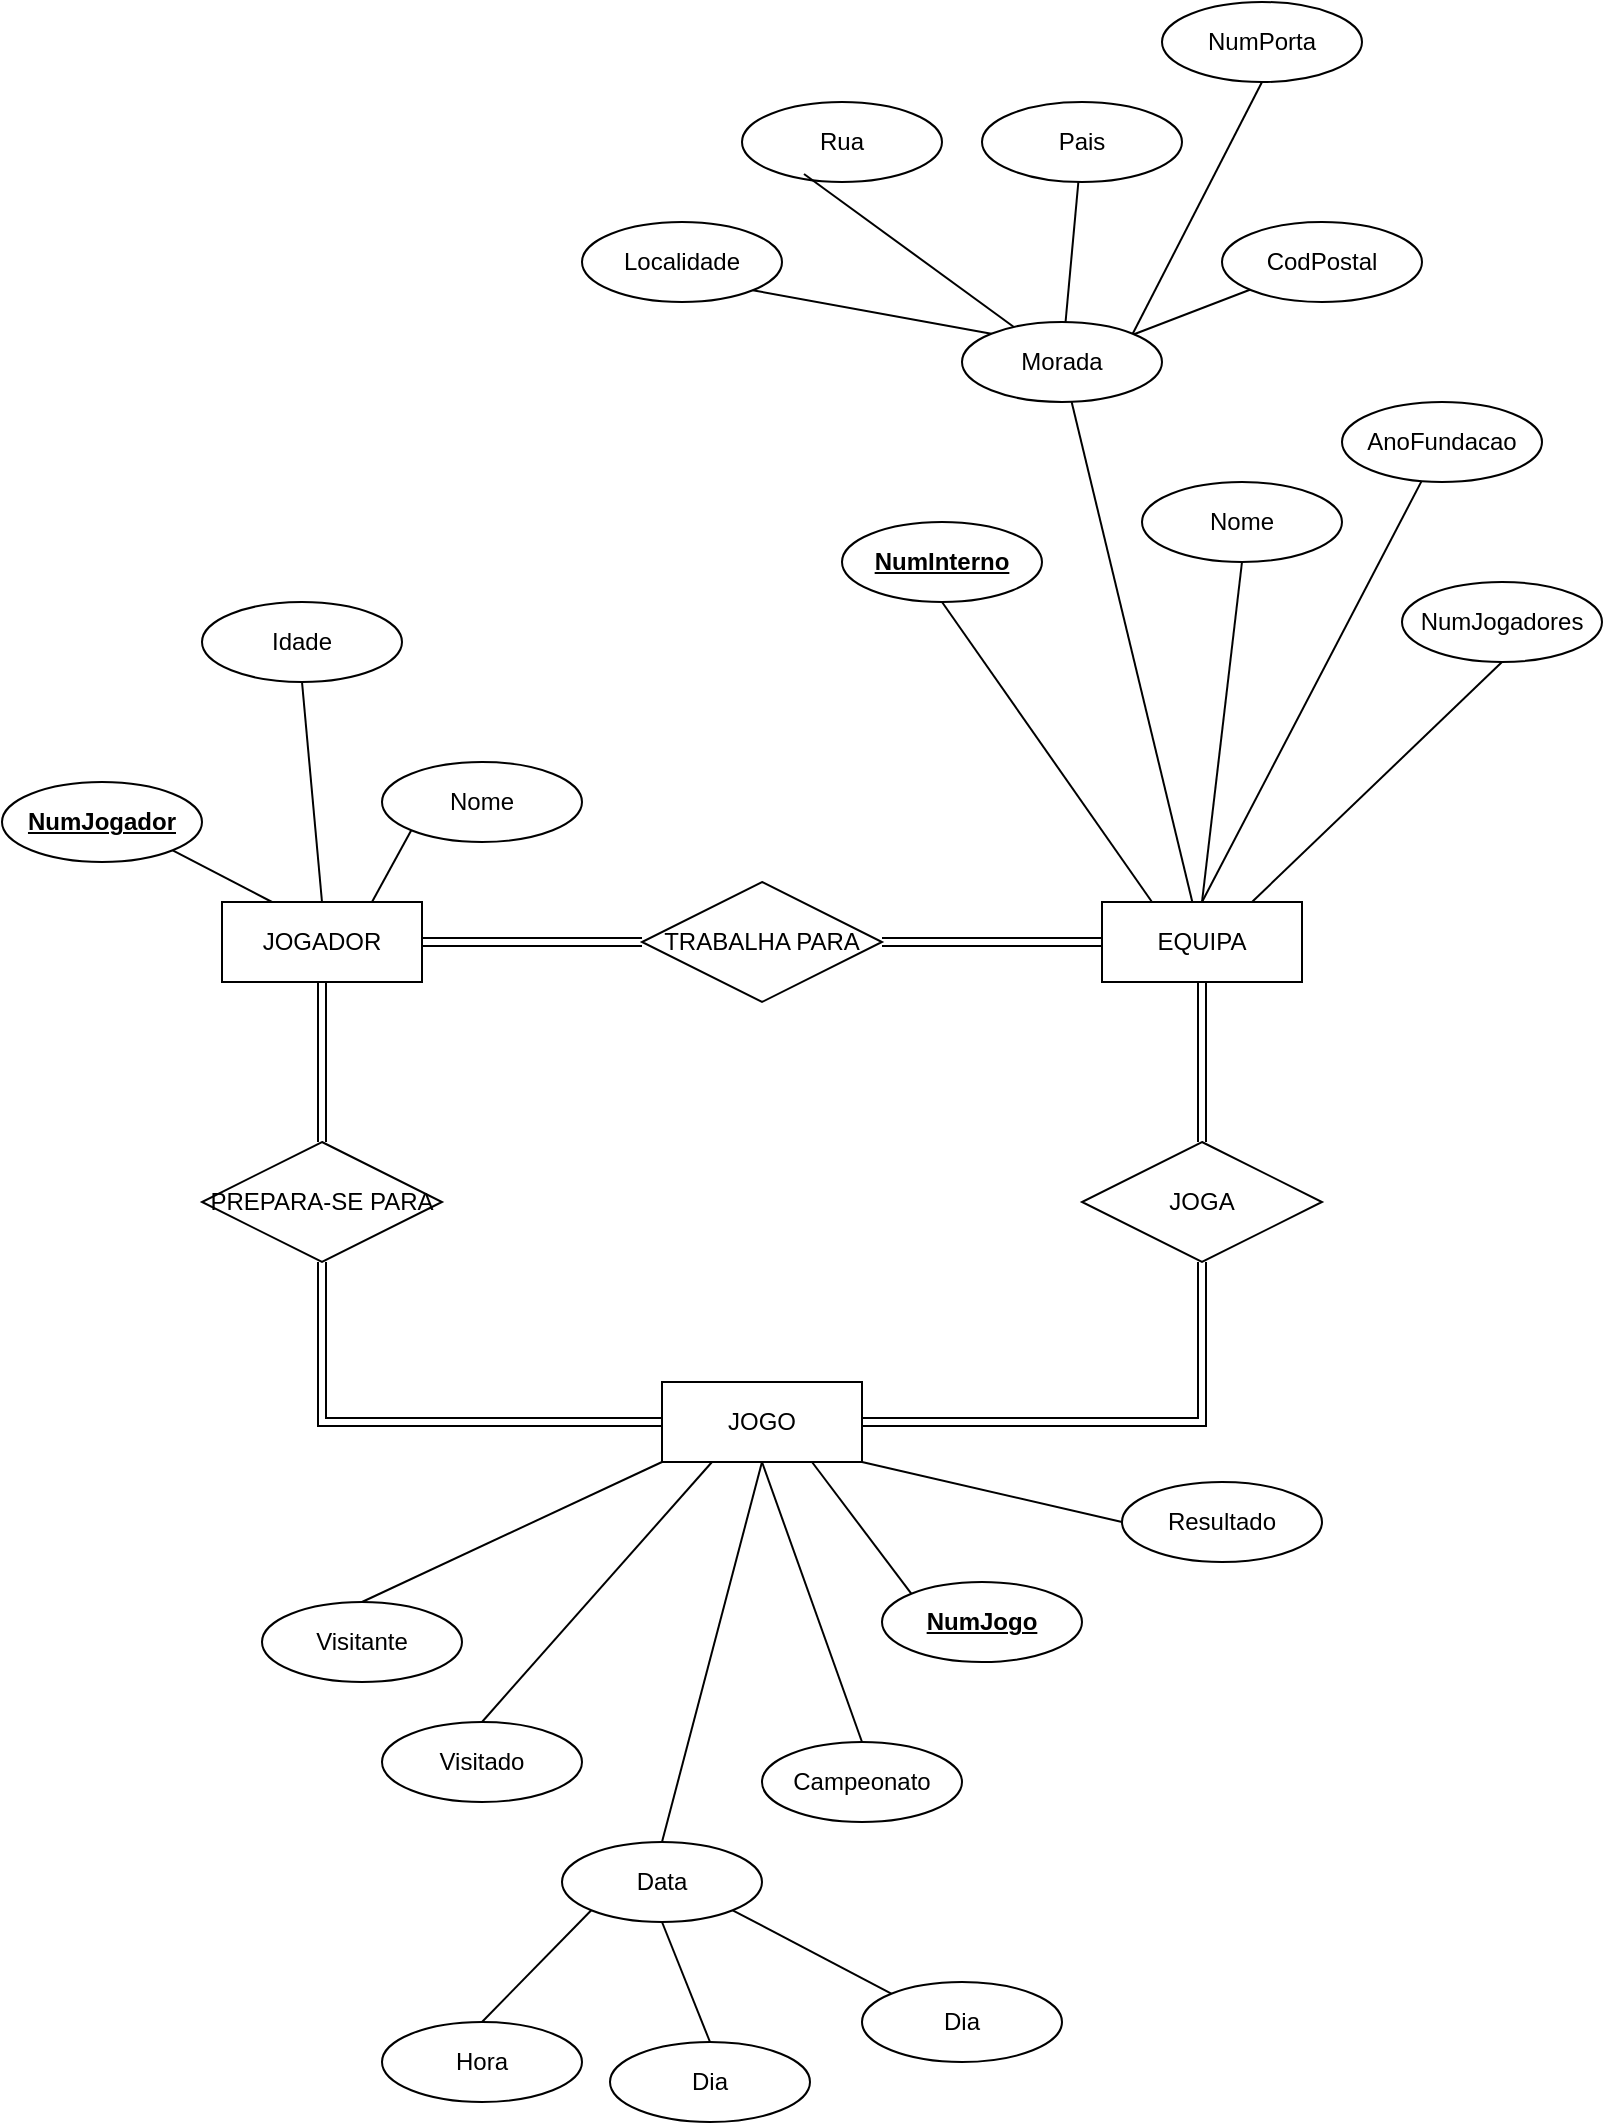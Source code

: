 <mxfile version="24.7.16">
  <diagram name="Página-1" id="6XLkfUSnirPj5O5GOv8P">
    <mxGraphModel dx="1194" dy="750" grid="1" gridSize="10" guides="1" tooltips="1" connect="1" arrows="1" fold="1" page="1" pageScale="1" pageWidth="827" pageHeight="1169" math="0" shadow="0">
      <root>
        <mxCell id="0" />
        <mxCell id="1" parent="0" />
        <mxCell id="cDllrg2Sffgif7WTF57z-7" style="edgeStyle=orthogonalEdgeStyle;rounded=0;orthogonalLoop=1;jettySize=auto;html=1;exitX=1;exitY=0.5;exitDx=0;exitDy=0;entryX=0;entryY=0.5;entryDx=0;entryDy=0;shape=link;" edge="1" parent="1" source="cDllrg2Sffgif7WTF57z-1" target="cDllrg2Sffgif7WTF57z-4">
          <mxGeometry relative="1" as="geometry" />
        </mxCell>
        <mxCell id="cDllrg2Sffgif7WTF57z-8" style="edgeStyle=orthogonalEdgeStyle;rounded=0;orthogonalLoop=1;jettySize=auto;html=1;exitX=0.5;exitY=1;exitDx=0;exitDy=0;entryX=0.5;entryY=0;entryDx=0;entryDy=0;shape=link;" edge="1" parent="1" source="cDllrg2Sffgif7WTF57z-1" target="cDllrg2Sffgif7WTF57z-49">
          <mxGeometry relative="1" as="geometry">
            <Array as="points">
              <mxPoint x="170" y="660" />
            </Array>
          </mxGeometry>
        </mxCell>
        <mxCell id="cDllrg2Sffgif7WTF57z-1" value="JOGADOR" style="whiteSpace=wrap;html=1;align=center;" vertex="1" parent="1">
          <mxGeometry x="120" y="540" width="100" height="40" as="geometry" />
        </mxCell>
        <mxCell id="cDllrg2Sffgif7WTF57z-47" style="edgeStyle=orthogonalEdgeStyle;rounded=0;orthogonalLoop=1;jettySize=auto;html=1;exitX=0.5;exitY=1;exitDx=0;exitDy=0;entryX=0.5;entryY=0;entryDx=0;entryDy=0;shape=link;" edge="1" parent="1" source="cDllrg2Sffgif7WTF57z-2" target="cDllrg2Sffgif7WTF57z-27">
          <mxGeometry relative="1" as="geometry" />
        </mxCell>
        <mxCell id="cDllrg2Sffgif7WTF57z-2" value="EQUIPA" style="whiteSpace=wrap;html=1;align=center;" vertex="1" parent="1">
          <mxGeometry x="560" y="540" width="100" height="40" as="geometry" />
        </mxCell>
        <mxCell id="cDllrg2Sffgif7WTF57z-3" value="JOGO" style="whiteSpace=wrap;html=1;align=center;" vertex="1" parent="1">
          <mxGeometry x="340" y="780" width="100" height="40" as="geometry" />
        </mxCell>
        <mxCell id="cDllrg2Sffgif7WTF57z-6" style="edgeStyle=orthogonalEdgeStyle;rounded=0;orthogonalLoop=1;jettySize=auto;html=1;exitX=1;exitY=0.5;exitDx=0;exitDy=0;entryX=0;entryY=0.5;entryDx=0;entryDy=0;shape=link;" edge="1" parent="1" source="cDllrg2Sffgif7WTF57z-4" target="cDllrg2Sffgif7WTF57z-2">
          <mxGeometry relative="1" as="geometry" />
        </mxCell>
        <mxCell id="cDllrg2Sffgif7WTF57z-4" value="TRABALHA PARA" style="shape=rhombus;perimeter=rhombusPerimeter;whiteSpace=wrap;html=1;align=center;" vertex="1" parent="1">
          <mxGeometry x="330" y="530" width="120" height="60" as="geometry" />
        </mxCell>
        <mxCell id="cDllrg2Sffgif7WTF57z-9" value="Idade" style="ellipse;whiteSpace=wrap;html=1;align=center;" vertex="1" parent="1">
          <mxGeometry x="110" y="390" width="100" height="40" as="geometry" />
        </mxCell>
        <mxCell id="cDllrg2Sffgif7WTF57z-10" value="NumJogador" style="ellipse;whiteSpace=wrap;html=1;align=center;fontStyle=5" vertex="1" parent="1">
          <mxGeometry x="10" y="480" width="100" height="40" as="geometry" />
        </mxCell>
        <mxCell id="cDllrg2Sffgif7WTF57z-11" value="Nome" style="ellipse;whiteSpace=wrap;html=1;align=center;" vertex="1" parent="1">
          <mxGeometry x="200" y="470" width="100" height="40" as="geometry" />
        </mxCell>
        <mxCell id="cDllrg2Sffgif7WTF57z-15" value="" style="endArrow=none;html=1;rounded=0;exitX=1;exitY=1;exitDx=0;exitDy=0;entryX=0.25;entryY=0;entryDx=0;entryDy=0;" edge="1" parent="1" source="cDllrg2Sffgif7WTF57z-10" target="cDllrg2Sffgif7WTF57z-1">
          <mxGeometry relative="1" as="geometry">
            <mxPoint x="120" y="510" as="sourcePoint" />
            <mxPoint x="280" y="510" as="targetPoint" />
          </mxGeometry>
        </mxCell>
        <mxCell id="cDllrg2Sffgif7WTF57z-16" value="" style="endArrow=none;html=1;rounded=0;exitX=0;exitY=1;exitDx=0;exitDy=0;entryX=0.75;entryY=0;entryDx=0;entryDy=0;" edge="1" parent="1" source="cDllrg2Sffgif7WTF57z-11" target="cDllrg2Sffgif7WTF57z-1">
          <mxGeometry relative="1" as="geometry">
            <mxPoint x="105" y="524" as="sourcePoint" />
            <mxPoint x="155" y="550" as="targetPoint" />
            <Array as="points" />
          </mxGeometry>
        </mxCell>
        <mxCell id="cDllrg2Sffgif7WTF57z-17" value="" style="endArrow=none;html=1;rounded=0;exitX=0.5;exitY=1;exitDx=0;exitDy=0;entryX=0.5;entryY=0;entryDx=0;entryDy=0;" edge="1" parent="1" source="cDllrg2Sffgif7WTF57z-9" target="cDllrg2Sffgif7WTF57z-1">
          <mxGeometry relative="1" as="geometry">
            <mxPoint x="225" y="514" as="sourcePoint" />
            <mxPoint x="180" y="550" as="targetPoint" />
            <Array as="points" />
          </mxGeometry>
        </mxCell>
        <mxCell id="cDllrg2Sffgif7WTF57z-18" value="Nome" style="ellipse;whiteSpace=wrap;html=1;align=center;" vertex="1" parent="1">
          <mxGeometry x="580" y="330" width="100" height="40" as="geometry" />
        </mxCell>
        <mxCell id="cDllrg2Sffgif7WTF57z-19" value="NumJogadores" style="ellipse;whiteSpace=wrap;html=1;align=center;" vertex="1" parent="1">
          <mxGeometry x="710" y="380" width="100" height="40" as="geometry" />
        </mxCell>
        <mxCell id="cDllrg2Sffgif7WTF57z-21" value="" style="endArrow=none;html=1;rounded=0;exitX=0.5;exitY=0;exitDx=0;exitDy=0;entryX=0.5;entryY=1;entryDx=0;entryDy=0;" edge="1" parent="1" source="cDllrg2Sffgif7WTF57z-2" target="cDllrg2Sffgif7WTF57z-18">
          <mxGeometry relative="1" as="geometry">
            <mxPoint x="450" y="490" as="sourcePoint" />
            <mxPoint x="610" y="490" as="targetPoint" />
          </mxGeometry>
        </mxCell>
        <mxCell id="cDllrg2Sffgif7WTF57z-22" value="" style="endArrow=none;html=1;rounded=0;exitX=0.75;exitY=0;exitDx=0;exitDy=0;entryX=0.5;entryY=1;entryDx=0;entryDy=0;" edge="1" parent="1" source="cDllrg2Sffgif7WTF57z-2" target="cDllrg2Sffgif7WTF57z-19">
          <mxGeometry relative="1" as="geometry">
            <mxPoint x="620" y="550" as="sourcePoint" />
            <mxPoint x="620" y="470" as="targetPoint" />
          </mxGeometry>
        </mxCell>
        <mxCell id="cDllrg2Sffgif7WTF57z-23" value="" style="endArrow=none;html=1;rounded=0;exitX=0.5;exitY=1;exitDx=0;exitDy=0;entryX=0.5;entryY=0;entryDx=0;entryDy=0;" edge="1" parent="1" source="cDllrg2Sffgif7WTF57z-3" target="cDllrg2Sffgif7WTF57z-24">
          <mxGeometry relative="1" as="geometry">
            <mxPoint x="370" y="880" as="sourcePoint" />
            <mxPoint x="390" y="940" as="targetPoint" />
          </mxGeometry>
        </mxCell>
        <mxCell id="cDllrg2Sffgif7WTF57z-24" value="Campeonato" style="ellipse;whiteSpace=wrap;html=1;align=center;" vertex="1" parent="1">
          <mxGeometry x="390" y="960" width="100" height="40" as="geometry" />
        </mxCell>
        <mxCell id="cDllrg2Sffgif7WTF57z-48" style="edgeStyle=orthogonalEdgeStyle;rounded=0;orthogonalLoop=1;jettySize=auto;html=1;exitX=0.5;exitY=1;exitDx=0;exitDy=0;entryX=1;entryY=0.5;entryDx=0;entryDy=0;shape=link;" edge="1" parent="1" source="cDllrg2Sffgif7WTF57z-27" target="cDllrg2Sffgif7WTF57z-3">
          <mxGeometry relative="1" as="geometry" />
        </mxCell>
        <mxCell id="cDllrg2Sffgif7WTF57z-27" value="JOGA" style="shape=rhombus;perimeter=rhombusPerimeter;whiteSpace=wrap;html=1;align=center;" vertex="1" parent="1">
          <mxGeometry x="550" y="660" width="120" height="60" as="geometry" />
        </mxCell>
        <mxCell id="cDllrg2Sffgif7WTF57z-28" value="NumJogo" style="ellipse;whiteSpace=wrap;html=1;align=center;fontStyle=5" vertex="1" parent="1">
          <mxGeometry x="450" y="880" width="100" height="40" as="geometry" />
        </mxCell>
        <mxCell id="cDllrg2Sffgif7WTF57z-29" value="" style="endArrow=none;html=1;rounded=0;exitX=0.75;exitY=1;exitDx=0;exitDy=0;entryX=0;entryY=0;entryDx=0;entryDy=0;" edge="1" parent="1" source="cDllrg2Sffgif7WTF57z-3" target="cDllrg2Sffgif7WTF57z-28">
          <mxGeometry relative="1" as="geometry">
            <mxPoint x="330" y="690" as="sourcePoint" />
            <mxPoint x="490" y="690" as="targetPoint" />
          </mxGeometry>
        </mxCell>
        <mxCell id="cDllrg2Sffgif7WTF57z-31" value="NumInterno" style="ellipse;whiteSpace=wrap;html=1;align=center;fontStyle=5" vertex="1" parent="1">
          <mxGeometry x="430" y="350" width="100" height="40" as="geometry" />
        </mxCell>
        <mxCell id="cDllrg2Sffgif7WTF57z-32" value="" style="endArrow=none;html=1;rounded=0;exitX=0.5;exitY=1;exitDx=0;exitDy=0;entryX=0.25;entryY=0;entryDx=0;entryDy=0;" edge="1" parent="1" source="cDllrg2Sffgif7WTF57z-31" target="cDllrg2Sffgif7WTF57z-2">
          <mxGeometry relative="1" as="geometry">
            <mxPoint x="710" y="600" as="sourcePoint" />
            <mxPoint x="870" y="600" as="targetPoint" />
          </mxGeometry>
        </mxCell>
        <mxCell id="cDllrg2Sffgif7WTF57z-33" value="Morada" style="ellipse;whiteSpace=wrap;html=1;align=center;" vertex="1" parent="1">
          <mxGeometry x="490" y="250" width="100" height="40" as="geometry" />
        </mxCell>
        <mxCell id="cDllrg2Sffgif7WTF57z-34" value="" style="endArrow=none;html=1;rounded=0;" edge="1" parent="1" source="cDllrg2Sffgif7WTF57z-33" target="cDllrg2Sffgif7WTF57z-2">
          <mxGeometry relative="1" as="geometry">
            <mxPoint x="490" y="400" as="sourcePoint" />
            <mxPoint x="595" y="550" as="targetPoint" />
          </mxGeometry>
        </mxCell>
        <mxCell id="cDllrg2Sffgif7WTF57z-35" value="Rua" style="ellipse;whiteSpace=wrap;html=1;align=center;" vertex="1" parent="1">
          <mxGeometry x="380" y="140" width="100" height="40" as="geometry" />
        </mxCell>
        <mxCell id="cDllrg2Sffgif7WTF57z-36" value="NumPorta" style="ellipse;whiteSpace=wrap;html=1;align=center;" vertex="1" parent="1">
          <mxGeometry x="590" y="90" width="100" height="40" as="geometry" />
        </mxCell>
        <mxCell id="cDllrg2Sffgif7WTF57z-37" value="CodPostal" style="ellipse;whiteSpace=wrap;html=1;align=center;" vertex="1" parent="1">
          <mxGeometry x="620" y="200" width="100" height="40" as="geometry" />
        </mxCell>
        <mxCell id="cDllrg2Sffgif7WTF57z-38" value="Localidade" style="ellipse;whiteSpace=wrap;html=1;align=center;" vertex="1" parent="1">
          <mxGeometry x="300" y="200" width="100" height="40" as="geometry" />
        </mxCell>
        <mxCell id="cDllrg2Sffgif7WTF57z-39" value="Pais" style="ellipse;whiteSpace=wrap;html=1;align=center;" vertex="1" parent="1">
          <mxGeometry x="500" y="140" width="100" height="40" as="geometry" />
        </mxCell>
        <mxCell id="cDllrg2Sffgif7WTF57z-40" value="AnoFundacao" style="ellipse;whiteSpace=wrap;html=1;align=center;" vertex="1" parent="1">
          <mxGeometry x="680" y="290" width="100" height="40" as="geometry" />
        </mxCell>
        <mxCell id="cDllrg2Sffgif7WTF57z-41" value="" style="endArrow=none;html=1;rounded=0;exitX=0.5;exitY=0;exitDx=0;exitDy=0;" edge="1" parent="1" source="cDllrg2Sffgif7WTF57z-2" target="cDllrg2Sffgif7WTF57z-40">
          <mxGeometry relative="1" as="geometry">
            <mxPoint x="630" y="550" as="sourcePoint" />
            <mxPoint x="640" y="380" as="targetPoint" />
          </mxGeometry>
        </mxCell>
        <mxCell id="cDllrg2Sffgif7WTF57z-42" value="" style="endArrow=none;html=1;rounded=0;" edge="1" parent="1" source="cDllrg2Sffgif7WTF57z-33" target="cDllrg2Sffgif7WTF57z-37">
          <mxGeometry relative="1" as="geometry">
            <mxPoint x="420" y="260" as="sourcePoint" />
            <mxPoint x="580" y="260" as="targetPoint" />
          </mxGeometry>
        </mxCell>
        <mxCell id="cDllrg2Sffgif7WTF57z-43" value="" style="endArrow=none;html=1;rounded=0;" edge="1" parent="1" source="cDllrg2Sffgif7WTF57z-33" target="cDllrg2Sffgif7WTF57z-39">
          <mxGeometry relative="1" as="geometry">
            <mxPoint x="586" y="266" as="sourcePoint" />
            <mxPoint x="644" y="244" as="targetPoint" />
          </mxGeometry>
        </mxCell>
        <mxCell id="cDllrg2Sffgif7WTF57z-44" value="" style="endArrow=none;html=1;rounded=0;entryX=0.31;entryY=0.9;entryDx=0;entryDy=0;entryPerimeter=0;" edge="1" parent="1" source="cDllrg2Sffgif7WTF57z-33" target="cDllrg2Sffgif7WTF57z-35">
          <mxGeometry relative="1" as="geometry">
            <mxPoint x="552" y="260" as="sourcePoint" />
            <mxPoint x="558" y="190" as="targetPoint" />
          </mxGeometry>
        </mxCell>
        <mxCell id="cDllrg2Sffgif7WTF57z-45" value="" style="endArrow=none;html=1;rounded=0;exitX=0;exitY=0;exitDx=0;exitDy=0;entryX=1;entryY=1;entryDx=0;entryDy=0;" edge="1" parent="1" source="cDllrg2Sffgif7WTF57z-33" target="cDllrg2Sffgif7WTF57z-38">
          <mxGeometry relative="1" as="geometry">
            <mxPoint x="526" y="262" as="sourcePoint" />
            <mxPoint x="421" y="186" as="targetPoint" />
          </mxGeometry>
        </mxCell>
        <mxCell id="cDllrg2Sffgif7WTF57z-46" value="" style="endArrow=none;html=1;rounded=0;exitX=1;exitY=0;exitDx=0;exitDy=0;entryX=0.5;entryY=1;entryDx=0;entryDy=0;" edge="1" parent="1" source="cDllrg2Sffgif7WTF57z-33" target="cDllrg2Sffgif7WTF57z-36">
          <mxGeometry relative="1" as="geometry">
            <mxPoint x="515" y="266" as="sourcePoint" />
            <mxPoint x="495" y="94" as="targetPoint" />
          </mxGeometry>
        </mxCell>
        <mxCell id="cDllrg2Sffgif7WTF57z-50" style="edgeStyle=orthogonalEdgeStyle;rounded=0;orthogonalLoop=1;jettySize=auto;html=1;exitX=0.5;exitY=1;exitDx=0;exitDy=0;entryX=0;entryY=0.5;entryDx=0;entryDy=0;shape=link;" edge="1" parent="1" source="cDllrg2Sffgif7WTF57z-49" target="cDllrg2Sffgif7WTF57z-3">
          <mxGeometry relative="1" as="geometry" />
        </mxCell>
        <mxCell id="cDllrg2Sffgif7WTF57z-49" value="PREPARA-SE PARA" style="shape=rhombus;perimeter=rhombusPerimeter;whiteSpace=wrap;html=1;align=center;" vertex="1" parent="1">
          <mxGeometry x="110" y="660" width="120" height="60" as="geometry" />
        </mxCell>
        <mxCell id="cDllrg2Sffgif7WTF57z-51" value="Visitante" style="ellipse;whiteSpace=wrap;html=1;align=center;" vertex="1" parent="1">
          <mxGeometry x="140" y="890" width="100" height="40" as="geometry" />
        </mxCell>
        <mxCell id="cDllrg2Sffgif7WTF57z-52" value="Visitado" style="ellipse;whiteSpace=wrap;html=1;align=center;" vertex="1" parent="1">
          <mxGeometry x="200" y="950" width="100" height="40" as="geometry" />
        </mxCell>
        <mxCell id="cDllrg2Sffgif7WTF57z-53" value="" style="endArrow=none;html=1;rounded=0;exitX=0.25;exitY=1;exitDx=0;exitDy=0;entryX=0.5;entryY=0;entryDx=0;entryDy=0;" edge="1" parent="1" source="cDllrg2Sffgif7WTF57z-3" target="cDllrg2Sffgif7WTF57z-52">
          <mxGeometry relative="1" as="geometry">
            <mxPoint x="400" y="830" as="sourcePoint" />
            <mxPoint x="400" y="950" as="targetPoint" />
          </mxGeometry>
        </mxCell>
        <mxCell id="cDllrg2Sffgif7WTF57z-54" value="" style="endArrow=none;html=1;rounded=0;exitX=0;exitY=1;exitDx=0;exitDy=0;entryX=0.5;entryY=0;entryDx=0;entryDy=0;" edge="1" parent="1" source="cDllrg2Sffgif7WTF57z-3" target="cDllrg2Sffgif7WTF57z-51">
          <mxGeometry relative="1" as="geometry">
            <mxPoint x="375" y="830" as="sourcePoint" />
            <mxPoint x="260" y="960" as="targetPoint" />
          </mxGeometry>
        </mxCell>
        <mxCell id="cDllrg2Sffgif7WTF57z-55" value="Data" style="ellipse;whiteSpace=wrap;html=1;align=center;" vertex="1" parent="1">
          <mxGeometry x="290" y="1010" width="100" height="40" as="geometry" />
        </mxCell>
        <mxCell id="cDllrg2Sffgif7WTF57z-56" value="" style="endArrow=none;html=1;rounded=0;exitX=0.5;exitY=1;exitDx=0;exitDy=0;entryX=0.5;entryY=0;entryDx=0;entryDy=0;" edge="1" parent="1" source="cDllrg2Sffgif7WTF57z-3" target="cDllrg2Sffgif7WTF57z-55">
          <mxGeometry relative="1" as="geometry">
            <mxPoint x="400" y="830" as="sourcePoint" />
            <mxPoint x="450" y="970" as="targetPoint" />
          </mxGeometry>
        </mxCell>
        <mxCell id="cDllrg2Sffgif7WTF57z-57" value="Hora" style="ellipse;whiteSpace=wrap;html=1;align=center;" vertex="1" parent="1">
          <mxGeometry x="200" y="1100" width="100" height="40" as="geometry" />
        </mxCell>
        <mxCell id="cDllrg2Sffgif7WTF57z-58" value="" style="endArrow=none;html=1;rounded=0;exitX=0;exitY=1;exitDx=0;exitDy=0;entryX=0.5;entryY=0;entryDx=0;entryDy=0;" edge="1" parent="1" source="cDllrg2Sffgif7WTF57z-55" target="cDllrg2Sffgif7WTF57z-57">
          <mxGeometry relative="1" as="geometry">
            <mxPoint x="400" y="830" as="sourcePoint" />
            <mxPoint x="350" y="1020" as="targetPoint" />
          </mxGeometry>
        </mxCell>
        <mxCell id="cDllrg2Sffgif7WTF57z-59" value="Dia" style="ellipse;whiteSpace=wrap;html=1;align=center;" vertex="1" parent="1">
          <mxGeometry x="314" y="1110" width="100" height="40" as="geometry" />
        </mxCell>
        <mxCell id="cDllrg2Sffgif7WTF57z-60" value="" style="endArrow=none;html=1;rounded=0;exitX=0.5;exitY=1;exitDx=0;exitDy=0;entryX=0.5;entryY=0;entryDx=0;entryDy=0;" edge="1" parent="1" source="cDllrg2Sffgif7WTF57z-55" target="cDllrg2Sffgif7WTF57z-59">
          <mxGeometry relative="1" as="geometry">
            <mxPoint x="315" y="1054" as="sourcePoint" />
            <mxPoint x="260" y="1110" as="targetPoint" />
          </mxGeometry>
        </mxCell>
        <mxCell id="cDllrg2Sffgif7WTF57z-61" value="Dia" style="ellipse;whiteSpace=wrap;html=1;align=center;" vertex="1" parent="1">
          <mxGeometry x="440" y="1080" width="100" height="40" as="geometry" />
        </mxCell>
        <mxCell id="cDllrg2Sffgif7WTF57z-62" value="" style="endArrow=none;html=1;rounded=0;exitX=1;exitY=1;exitDx=0;exitDy=0;entryX=0;entryY=0;entryDx=0;entryDy=0;" edge="1" parent="1" source="cDllrg2Sffgif7WTF57z-55" target="cDllrg2Sffgif7WTF57z-61">
          <mxGeometry relative="1" as="geometry">
            <mxPoint x="350" y="1060" as="sourcePoint" />
            <mxPoint x="374" y="1120" as="targetPoint" />
          </mxGeometry>
        </mxCell>
        <mxCell id="cDllrg2Sffgif7WTF57z-63" value="Resultado" style="ellipse;whiteSpace=wrap;html=1;align=center;" vertex="1" parent="1">
          <mxGeometry x="570" y="830" width="100" height="40" as="geometry" />
        </mxCell>
        <mxCell id="cDllrg2Sffgif7WTF57z-64" value="" style="endArrow=none;html=1;rounded=0;exitX=1;exitY=1;exitDx=0;exitDy=0;entryX=0;entryY=0.5;entryDx=0;entryDy=0;" edge="1" parent="1" source="cDllrg2Sffgif7WTF57z-3" target="cDllrg2Sffgif7WTF57z-63">
          <mxGeometry relative="1" as="geometry">
            <mxPoint x="385" y="1054" as="sourcePoint" />
            <mxPoint x="465" y="1096" as="targetPoint" />
          </mxGeometry>
        </mxCell>
      </root>
    </mxGraphModel>
  </diagram>
</mxfile>
